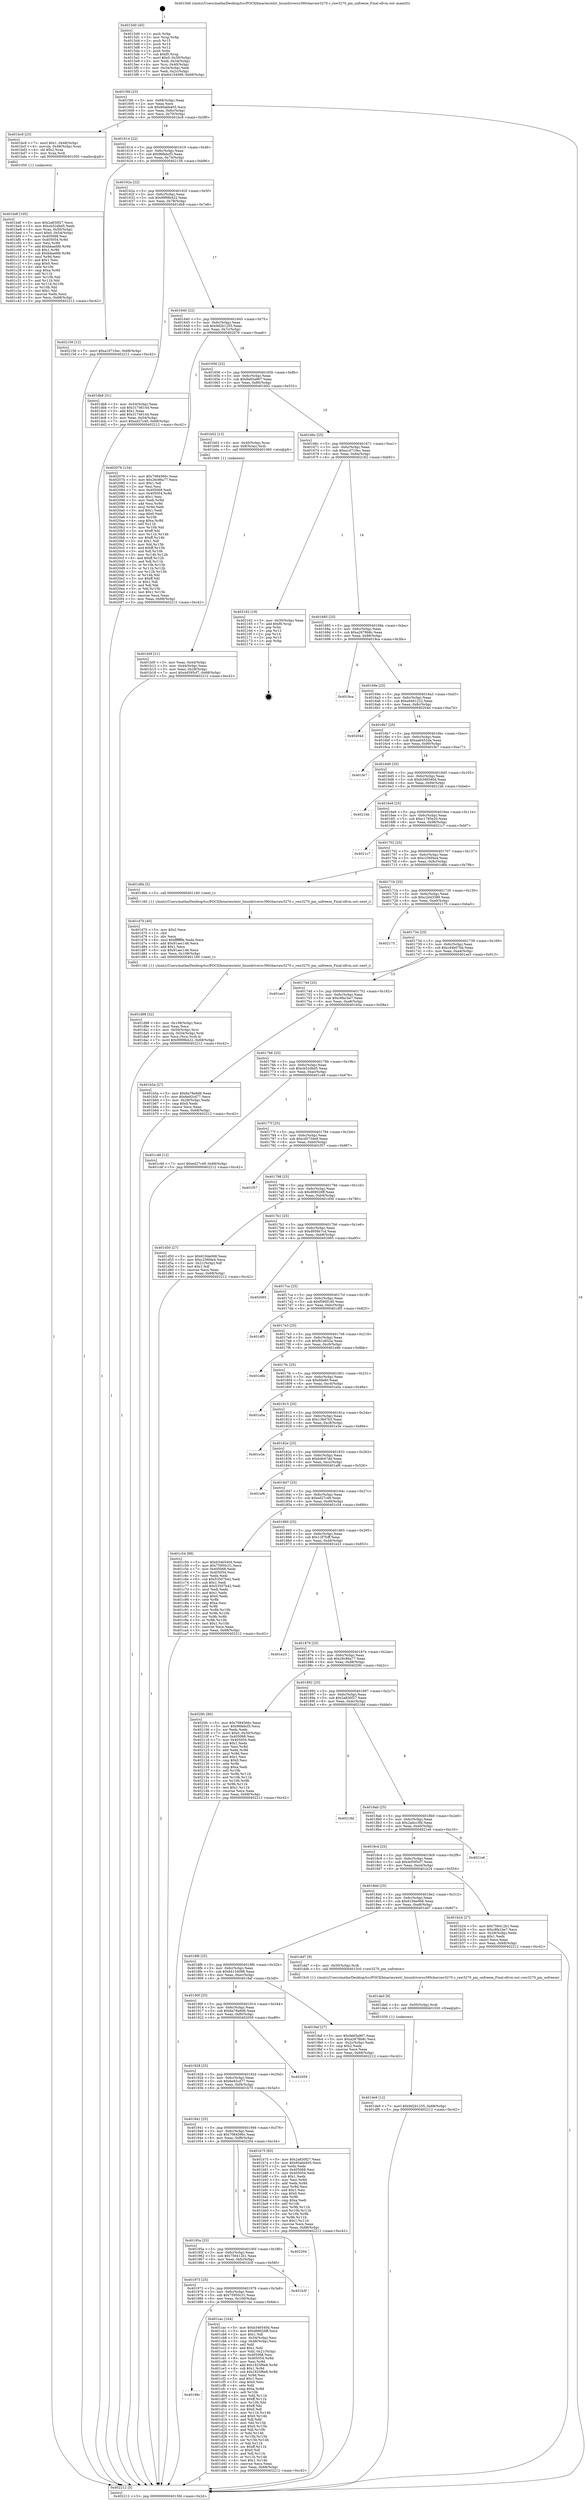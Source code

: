 digraph "0x4015d0" {
  label = "0x4015d0 (/mnt/c/Users/mathe/Desktop/tcc/POCII/binaries/extr_linuxdriverss390charraw3270.c_raw3270_pm_unfreeze_Final-ollvm.out::main(0))"
  labelloc = "t"
  node[shape=record]

  Entry [label="",width=0.3,height=0.3,shape=circle,fillcolor=black,style=filled]
  "0x4015fd" [label="{
     0x4015fd [23]\l
     | [instrs]\l
     &nbsp;&nbsp;0x4015fd \<+3\>: mov -0x68(%rbp),%eax\l
     &nbsp;&nbsp;0x401600 \<+2\>: mov %eax,%ecx\l
     &nbsp;&nbsp;0x401602 \<+6\>: sub $0x80abb405,%ecx\l
     &nbsp;&nbsp;0x401608 \<+3\>: mov %eax,-0x6c(%rbp)\l
     &nbsp;&nbsp;0x40160b \<+3\>: mov %ecx,-0x70(%rbp)\l
     &nbsp;&nbsp;0x40160e \<+6\>: je 0000000000401bc8 \<main+0x5f8\>\l
  }"]
  "0x401bc8" [label="{
     0x401bc8 [23]\l
     | [instrs]\l
     &nbsp;&nbsp;0x401bc8 \<+7\>: movl $0x1,-0x48(%rbp)\l
     &nbsp;&nbsp;0x401bcf \<+4\>: movslq -0x48(%rbp),%rax\l
     &nbsp;&nbsp;0x401bd3 \<+4\>: shl $0x2,%rax\l
     &nbsp;&nbsp;0x401bd7 \<+3\>: mov %rax,%rdi\l
     &nbsp;&nbsp;0x401bda \<+5\>: call 0000000000401050 \<malloc@plt\>\l
     | [calls]\l
     &nbsp;&nbsp;0x401050 \{1\} (unknown)\l
  }"]
  "0x401614" [label="{
     0x401614 [22]\l
     | [instrs]\l
     &nbsp;&nbsp;0x401614 \<+5\>: jmp 0000000000401619 \<main+0x49\>\l
     &nbsp;&nbsp;0x401619 \<+3\>: mov -0x6c(%rbp),%eax\l
     &nbsp;&nbsp;0x40161c \<+5\>: sub $0x96febcf3,%eax\l
     &nbsp;&nbsp;0x401621 \<+3\>: mov %eax,-0x74(%rbp)\l
     &nbsp;&nbsp;0x401624 \<+6\>: je 0000000000402156 \<main+0xb86\>\l
  }"]
  Exit [label="",width=0.3,height=0.3,shape=circle,fillcolor=black,style=filled,peripheries=2]
  "0x402156" [label="{
     0x402156 [12]\l
     | [instrs]\l
     &nbsp;&nbsp;0x402156 \<+7\>: movl $0xa1d710ec,-0x68(%rbp)\l
     &nbsp;&nbsp;0x40215d \<+5\>: jmp 0000000000402212 \<main+0xc42\>\l
  }"]
  "0x40162a" [label="{
     0x40162a [22]\l
     | [instrs]\l
     &nbsp;&nbsp;0x40162a \<+5\>: jmp 000000000040162f \<main+0x5f\>\l
     &nbsp;&nbsp;0x40162f \<+3\>: mov -0x6c(%rbp),%eax\l
     &nbsp;&nbsp;0x401632 \<+5\>: sub $0x9999b422,%eax\l
     &nbsp;&nbsp;0x401637 \<+3\>: mov %eax,-0x78(%rbp)\l
     &nbsp;&nbsp;0x40163a \<+6\>: je 0000000000401db8 \<main+0x7e8\>\l
  }"]
  "0x401de9" [label="{
     0x401de9 [12]\l
     | [instrs]\l
     &nbsp;&nbsp;0x401de9 \<+7\>: movl $0x9d2b1255,-0x68(%rbp)\l
     &nbsp;&nbsp;0x401df0 \<+5\>: jmp 0000000000402212 \<main+0xc42\>\l
  }"]
  "0x401db8" [label="{
     0x401db8 [31]\l
     | [instrs]\l
     &nbsp;&nbsp;0x401db8 \<+3\>: mov -0x54(%rbp),%eax\l
     &nbsp;&nbsp;0x401dbb \<+5\>: sub $0x31746144,%eax\l
     &nbsp;&nbsp;0x401dc0 \<+3\>: add $0x1,%eax\l
     &nbsp;&nbsp;0x401dc3 \<+5\>: add $0x31746144,%eax\l
     &nbsp;&nbsp;0x401dc8 \<+3\>: mov %eax,-0x54(%rbp)\l
     &nbsp;&nbsp;0x401dcb \<+7\>: movl $0xed27c49,-0x68(%rbp)\l
     &nbsp;&nbsp;0x401dd2 \<+5\>: jmp 0000000000402212 \<main+0xc42\>\l
  }"]
  "0x401640" [label="{
     0x401640 [22]\l
     | [instrs]\l
     &nbsp;&nbsp;0x401640 \<+5\>: jmp 0000000000401645 \<main+0x75\>\l
     &nbsp;&nbsp;0x401645 \<+3\>: mov -0x6c(%rbp),%eax\l
     &nbsp;&nbsp;0x401648 \<+5\>: sub $0x9d2b1255,%eax\l
     &nbsp;&nbsp;0x40164d \<+3\>: mov %eax,-0x7c(%rbp)\l
     &nbsp;&nbsp;0x401650 \<+6\>: je 0000000000402076 \<main+0xaa6\>\l
  }"]
  "0x401de0" [label="{
     0x401de0 [9]\l
     | [instrs]\l
     &nbsp;&nbsp;0x401de0 \<+4\>: mov -0x50(%rbp),%rdi\l
     &nbsp;&nbsp;0x401de4 \<+5\>: call 0000000000401030 \<free@plt\>\l
     | [calls]\l
     &nbsp;&nbsp;0x401030 \{1\} (unknown)\l
  }"]
  "0x402076" [label="{
     0x402076 [134]\l
     | [instrs]\l
     &nbsp;&nbsp;0x402076 \<+5\>: mov $0x7084566c,%eax\l
     &nbsp;&nbsp;0x40207b \<+5\>: mov $0x26c86a77,%ecx\l
     &nbsp;&nbsp;0x402080 \<+2\>: mov $0x1,%dl\l
     &nbsp;&nbsp;0x402082 \<+2\>: xor %esi,%esi\l
     &nbsp;&nbsp;0x402084 \<+7\>: mov 0x405068,%edi\l
     &nbsp;&nbsp;0x40208b \<+8\>: mov 0x405054,%r8d\l
     &nbsp;&nbsp;0x402093 \<+3\>: sub $0x1,%esi\l
     &nbsp;&nbsp;0x402096 \<+3\>: mov %edi,%r9d\l
     &nbsp;&nbsp;0x402099 \<+3\>: add %esi,%r9d\l
     &nbsp;&nbsp;0x40209c \<+4\>: imul %r9d,%edi\l
     &nbsp;&nbsp;0x4020a0 \<+3\>: and $0x1,%edi\l
     &nbsp;&nbsp;0x4020a3 \<+3\>: cmp $0x0,%edi\l
     &nbsp;&nbsp;0x4020a6 \<+4\>: sete %r10b\l
     &nbsp;&nbsp;0x4020aa \<+4\>: cmp $0xa,%r8d\l
     &nbsp;&nbsp;0x4020ae \<+4\>: setl %r11b\l
     &nbsp;&nbsp;0x4020b2 \<+3\>: mov %r10b,%bl\l
     &nbsp;&nbsp;0x4020b5 \<+3\>: xor $0xff,%bl\l
     &nbsp;&nbsp;0x4020b8 \<+3\>: mov %r11b,%r14b\l
     &nbsp;&nbsp;0x4020bb \<+4\>: xor $0xff,%r14b\l
     &nbsp;&nbsp;0x4020bf \<+3\>: xor $0x1,%dl\l
     &nbsp;&nbsp;0x4020c2 \<+3\>: mov %bl,%r15b\l
     &nbsp;&nbsp;0x4020c5 \<+4\>: and $0xff,%r15b\l
     &nbsp;&nbsp;0x4020c9 \<+3\>: and %dl,%r10b\l
     &nbsp;&nbsp;0x4020cc \<+3\>: mov %r14b,%r12b\l
     &nbsp;&nbsp;0x4020cf \<+4\>: and $0xff,%r12b\l
     &nbsp;&nbsp;0x4020d3 \<+3\>: and %dl,%r11b\l
     &nbsp;&nbsp;0x4020d6 \<+3\>: or %r10b,%r15b\l
     &nbsp;&nbsp;0x4020d9 \<+3\>: or %r11b,%r12b\l
     &nbsp;&nbsp;0x4020dc \<+3\>: xor %r12b,%r15b\l
     &nbsp;&nbsp;0x4020df \<+3\>: or %r14b,%bl\l
     &nbsp;&nbsp;0x4020e2 \<+3\>: xor $0xff,%bl\l
     &nbsp;&nbsp;0x4020e5 \<+3\>: or $0x1,%dl\l
     &nbsp;&nbsp;0x4020e8 \<+2\>: and %dl,%bl\l
     &nbsp;&nbsp;0x4020ea \<+3\>: or %bl,%r15b\l
     &nbsp;&nbsp;0x4020ed \<+4\>: test $0x1,%r15b\l
     &nbsp;&nbsp;0x4020f1 \<+3\>: cmovne %ecx,%eax\l
     &nbsp;&nbsp;0x4020f4 \<+3\>: mov %eax,-0x68(%rbp)\l
     &nbsp;&nbsp;0x4020f7 \<+5\>: jmp 0000000000402212 \<main+0xc42\>\l
  }"]
  "0x401656" [label="{
     0x401656 [22]\l
     | [instrs]\l
     &nbsp;&nbsp;0x401656 \<+5\>: jmp 000000000040165b \<main+0x8b\>\l
     &nbsp;&nbsp;0x40165b \<+3\>: mov -0x6c(%rbp),%eax\l
     &nbsp;&nbsp;0x40165e \<+5\>: sub $0x9e65a967,%eax\l
     &nbsp;&nbsp;0x401663 \<+3\>: mov %eax,-0x80(%rbp)\l
     &nbsp;&nbsp;0x401666 \<+6\>: je 0000000000401b02 \<main+0x532\>\l
  }"]
  "0x401d98" [label="{
     0x401d98 [32]\l
     | [instrs]\l
     &nbsp;&nbsp;0x401d98 \<+6\>: mov -0x108(%rbp),%ecx\l
     &nbsp;&nbsp;0x401d9e \<+3\>: imul %eax,%ecx\l
     &nbsp;&nbsp;0x401da1 \<+4\>: mov -0x50(%rbp),%rsi\l
     &nbsp;&nbsp;0x401da5 \<+4\>: movslq -0x54(%rbp),%rdi\l
     &nbsp;&nbsp;0x401da9 \<+3\>: mov %ecx,(%rsi,%rdi,4)\l
     &nbsp;&nbsp;0x401dac \<+7\>: movl $0x9999b422,-0x68(%rbp)\l
     &nbsp;&nbsp;0x401db3 \<+5\>: jmp 0000000000402212 \<main+0xc42\>\l
  }"]
  "0x401b02" [label="{
     0x401b02 [13]\l
     | [instrs]\l
     &nbsp;&nbsp;0x401b02 \<+4\>: mov -0x40(%rbp),%rax\l
     &nbsp;&nbsp;0x401b06 \<+4\>: mov 0x8(%rax),%rdi\l
     &nbsp;&nbsp;0x401b0a \<+5\>: call 0000000000401060 \<atoi@plt\>\l
     | [calls]\l
     &nbsp;&nbsp;0x401060 \{1\} (unknown)\l
  }"]
  "0x40166c" [label="{
     0x40166c [25]\l
     | [instrs]\l
     &nbsp;&nbsp;0x40166c \<+5\>: jmp 0000000000401671 \<main+0xa1\>\l
     &nbsp;&nbsp;0x401671 \<+3\>: mov -0x6c(%rbp),%eax\l
     &nbsp;&nbsp;0x401674 \<+5\>: sub $0xa1d710ec,%eax\l
     &nbsp;&nbsp;0x401679 \<+6\>: mov %eax,-0x84(%rbp)\l
     &nbsp;&nbsp;0x40167f \<+6\>: je 0000000000402162 \<main+0xb92\>\l
  }"]
  "0x401d70" [label="{
     0x401d70 [40]\l
     | [instrs]\l
     &nbsp;&nbsp;0x401d70 \<+5\>: mov $0x2,%ecx\l
     &nbsp;&nbsp;0x401d75 \<+1\>: cltd\l
     &nbsp;&nbsp;0x401d76 \<+2\>: idiv %ecx\l
     &nbsp;&nbsp;0x401d78 \<+6\>: imul $0xfffffffe,%edx,%ecx\l
     &nbsp;&nbsp;0x401d7e \<+6\>: add $0x91aec146,%ecx\l
     &nbsp;&nbsp;0x401d84 \<+3\>: add $0x1,%ecx\l
     &nbsp;&nbsp;0x401d87 \<+6\>: sub $0x91aec146,%ecx\l
     &nbsp;&nbsp;0x401d8d \<+6\>: mov %ecx,-0x108(%rbp)\l
     &nbsp;&nbsp;0x401d93 \<+5\>: call 0000000000401160 \<next_i\>\l
     | [calls]\l
     &nbsp;&nbsp;0x401160 \{1\} (/mnt/c/Users/mathe/Desktop/tcc/POCII/binaries/extr_linuxdriverss390charraw3270.c_raw3270_pm_unfreeze_Final-ollvm.out::next_i)\l
  }"]
  "0x402162" [label="{
     0x402162 [19]\l
     | [instrs]\l
     &nbsp;&nbsp;0x402162 \<+3\>: mov -0x30(%rbp),%eax\l
     &nbsp;&nbsp;0x402165 \<+7\>: add $0xf0,%rsp\l
     &nbsp;&nbsp;0x40216c \<+1\>: pop %rbx\l
     &nbsp;&nbsp;0x40216d \<+2\>: pop %r12\l
     &nbsp;&nbsp;0x40216f \<+2\>: pop %r14\l
     &nbsp;&nbsp;0x402171 \<+2\>: pop %r15\l
     &nbsp;&nbsp;0x402173 \<+1\>: pop %rbp\l
     &nbsp;&nbsp;0x402174 \<+1\>: ret\l
  }"]
  "0x401685" [label="{
     0x401685 [25]\l
     | [instrs]\l
     &nbsp;&nbsp;0x401685 \<+5\>: jmp 000000000040168a \<main+0xba\>\l
     &nbsp;&nbsp;0x40168a \<+3\>: mov -0x6c(%rbp),%eax\l
     &nbsp;&nbsp;0x40168d \<+5\>: sub $0xa2678b8c,%eax\l
     &nbsp;&nbsp;0x401692 \<+6\>: mov %eax,-0x88(%rbp)\l
     &nbsp;&nbsp;0x401698 \<+6\>: je 00000000004019ca \<main+0x3fa\>\l
  }"]
  "0x40198c" [label="{
     0x40198c\l
  }", style=dashed]
  "0x4019ca" [label="{
     0x4019ca\l
  }", style=dashed]
  "0x40169e" [label="{
     0x40169e [25]\l
     | [instrs]\l
     &nbsp;&nbsp;0x40169e \<+5\>: jmp 00000000004016a3 \<main+0xd3\>\l
     &nbsp;&nbsp;0x4016a3 \<+3\>: mov -0x6c(%rbp),%eax\l
     &nbsp;&nbsp;0x4016a6 \<+5\>: sub $0xa8461222,%eax\l
     &nbsp;&nbsp;0x4016ab \<+6\>: mov %eax,-0x8c(%rbp)\l
     &nbsp;&nbsp;0x4016b1 \<+6\>: je 000000000040204d \<main+0xa7d\>\l
  }"]
  "0x401cac" [label="{
     0x401cac [164]\l
     | [instrs]\l
     &nbsp;&nbsp;0x401cac \<+5\>: mov $0xb346540d,%eax\l
     &nbsp;&nbsp;0x401cb1 \<+5\>: mov $0xd69026ff,%ecx\l
     &nbsp;&nbsp;0x401cb6 \<+2\>: mov $0x1,%dl\l
     &nbsp;&nbsp;0x401cb8 \<+3\>: mov -0x54(%rbp),%esi\l
     &nbsp;&nbsp;0x401cbb \<+3\>: cmp -0x48(%rbp),%esi\l
     &nbsp;&nbsp;0x401cbe \<+4\>: setl %dil\l
     &nbsp;&nbsp;0x401cc2 \<+4\>: and $0x1,%dil\l
     &nbsp;&nbsp;0x401cc6 \<+4\>: mov %dil,-0x21(%rbp)\l
     &nbsp;&nbsp;0x401cca \<+7\>: mov 0x405068,%esi\l
     &nbsp;&nbsp;0x401cd1 \<+8\>: mov 0x405054,%r8d\l
     &nbsp;&nbsp;0x401cd9 \<+3\>: mov %esi,%r9d\l
     &nbsp;&nbsp;0x401cdc \<+7\>: add $0x1825f6e8,%r9d\l
     &nbsp;&nbsp;0x401ce3 \<+4\>: sub $0x1,%r9d\l
     &nbsp;&nbsp;0x401ce7 \<+7\>: sub $0x1825f6e8,%r9d\l
     &nbsp;&nbsp;0x401cee \<+4\>: imul %r9d,%esi\l
     &nbsp;&nbsp;0x401cf2 \<+3\>: and $0x1,%esi\l
     &nbsp;&nbsp;0x401cf5 \<+3\>: cmp $0x0,%esi\l
     &nbsp;&nbsp;0x401cf8 \<+4\>: sete %dil\l
     &nbsp;&nbsp;0x401cfc \<+4\>: cmp $0xa,%r8d\l
     &nbsp;&nbsp;0x401d00 \<+4\>: setl %r10b\l
     &nbsp;&nbsp;0x401d04 \<+3\>: mov %dil,%r11b\l
     &nbsp;&nbsp;0x401d07 \<+4\>: xor $0xff,%r11b\l
     &nbsp;&nbsp;0x401d0b \<+3\>: mov %r10b,%bl\l
     &nbsp;&nbsp;0x401d0e \<+3\>: xor $0xff,%bl\l
     &nbsp;&nbsp;0x401d11 \<+3\>: xor $0x0,%dl\l
     &nbsp;&nbsp;0x401d14 \<+3\>: mov %r11b,%r14b\l
     &nbsp;&nbsp;0x401d17 \<+4\>: and $0x0,%r14b\l
     &nbsp;&nbsp;0x401d1b \<+3\>: and %dl,%dil\l
     &nbsp;&nbsp;0x401d1e \<+3\>: mov %bl,%r15b\l
     &nbsp;&nbsp;0x401d21 \<+4\>: and $0x0,%r15b\l
     &nbsp;&nbsp;0x401d25 \<+3\>: and %dl,%r10b\l
     &nbsp;&nbsp;0x401d28 \<+3\>: or %dil,%r14b\l
     &nbsp;&nbsp;0x401d2b \<+3\>: or %r10b,%r15b\l
     &nbsp;&nbsp;0x401d2e \<+3\>: xor %r15b,%r14b\l
     &nbsp;&nbsp;0x401d31 \<+3\>: or %bl,%r11b\l
     &nbsp;&nbsp;0x401d34 \<+4\>: xor $0xff,%r11b\l
     &nbsp;&nbsp;0x401d38 \<+3\>: or $0x0,%dl\l
     &nbsp;&nbsp;0x401d3b \<+3\>: and %dl,%r11b\l
     &nbsp;&nbsp;0x401d3e \<+3\>: or %r11b,%r14b\l
     &nbsp;&nbsp;0x401d41 \<+4\>: test $0x1,%r14b\l
     &nbsp;&nbsp;0x401d45 \<+3\>: cmovne %ecx,%eax\l
     &nbsp;&nbsp;0x401d48 \<+3\>: mov %eax,-0x68(%rbp)\l
     &nbsp;&nbsp;0x401d4b \<+5\>: jmp 0000000000402212 \<main+0xc42\>\l
  }"]
  "0x40204d" [label="{
     0x40204d\l
  }", style=dashed]
  "0x4016b7" [label="{
     0x4016b7 [25]\l
     | [instrs]\l
     &nbsp;&nbsp;0x4016b7 \<+5\>: jmp 00000000004016bc \<main+0xec\>\l
     &nbsp;&nbsp;0x4016bc \<+3\>: mov -0x6c(%rbp),%eax\l
     &nbsp;&nbsp;0x4016bf \<+5\>: sub $0xaab452da,%eax\l
     &nbsp;&nbsp;0x4016c4 \<+6\>: mov %eax,-0x90(%rbp)\l
     &nbsp;&nbsp;0x4016ca \<+6\>: je 0000000000401fe7 \<main+0xa17\>\l
  }"]
  "0x401973" [label="{
     0x401973 [25]\l
     | [instrs]\l
     &nbsp;&nbsp;0x401973 \<+5\>: jmp 0000000000401978 \<main+0x3a8\>\l
     &nbsp;&nbsp;0x401978 \<+3\>: mov -0x6c(%rbp),%eax\l
     &nbsp;&nbsp;0x40197b \<+5\>: sub $0x75950c31,%eax\l
     &nbsp;&nbsp;0x401980 \<+6\>: mov %eax,-0x100(%rbp)\l
     &nbsp;&nbsp;0x401986 \<+6\>: je 0000000000401cac \<main+0x6dc\>\l
  }"]
  "0x401fe7" [label="{
     0x401fe7\l
  }", style=dashed]
  "0x4016d0" [label="{
     0x4016d0 [25]\l
     | [instrs]\l
     &nbsp;&nbsp;0x4016d0 \<+5\>: jmp 00000000004016d5 \<main+0x105\>\l
     &nbsp;&nbsp;0x4016d5 \<+3\>: mov -0x6c(%rbp),%eax\l
     &nbsp;&nbsp;0x4016d8 \<+5\>: sub $0xb346540d,%eax\l
     &nbsp;&nbsp;0x4016dd \<+6\>: mov %eax,-0x94(%rbp)\l
     &nbsp;&nbsp;0x4016e3 \<+6\>: je 00000000004021bb \<main+0xbeb\>\l
  }"]
  "0x401b3f" [label="{
     0x401b3f\l
  }", style=dashed]
  "0x4021bb" [label="{
     0x4021bb\l
  }", style=dashed]
  "0x4016e9" [label="{
     0x4016e9 [25]\l
     | [instrs]\l
     &nbsp;&nbsp;0x4016e9 \<+5\>: jmp 00000000004016ee \<main+0x11e\>\l
     &nbsp;&nbsp;0x4016ee \<+3\>: mov -0x6c(%rbp),%eax\l
     &nbsp;&nbsp;0x4016f1 \<+5\>: sub $0xc1785e20,%eax\l
     &nbsp;&nbsp;0x4016f6 \<+6\>: mov %eax,-0x98(%rbp)\l
     &nbsp;&nbsp;0x4016fc \<+6\>: je 00000000004021c7 \<main+0xbf7\>\l
  }"]
  "0x40195a" [label="{
     0x40195a [25]\l
     | [instrs]\l
     &nbsp;&nbsp;0x40195a \<+5\>: jmp 000000000040195f \<main+0x38f\>\l
     &nbsp;&nbsp;0x40195f \<+3\>: mov -0x6c(%rbp),%eax\l
     &nbsp;&nbsp;0x401962 \<+5\>: sub $0x756412b1,%eax\l
     &nbsp;&nbsp;0x401967 \<+6\>: mov %eax,-0xfc(%rbp)\l
     &nbsp;&nbsp;0x40196d \<+6\>: je 0000000000401b3f \<main+0x56f\>\l
  }"]
  "0x4021c7" [label="{
     0x4021c7\l
  }", style=dashed]
  "0x401702" [label="{
     0x401702 [25]\l
     | [instrs]\l
     &nbsp;&nbsp;0x401702 \<+5\>: jmp 0000000000401707 \<main+0x137\>\l
     &nbsp;&nbsp;0x401707 \<+3\>: mov -0x6c(%rbp),%eax\l
     &nbsp;&nbsp;0x40170a \<+5\>: sub $0xc256f4e4,%eax\l
     &nbsp;&nbsp;0x40170f \<+6\>: mov %eax,-0x9c(%rbp)\l
     &nbsp;&nbsp;0x401715 \<+6\>: je 0000000000401d6b \<main+0x79b\>\l
  }"]
  "0x402204" [label="{
     0x402204\l
  }", style=dashed]
  "0x401d6b" [label="{
     0x401d6b [5]\l
     | [instrs]\l
     &nbsp;&nbsp;0x401d6b \<+5\>: call 0000000000401160 \<next_i\>\l
     | [calls]\l
     &nbsp;&nbsp;0x401160 \{1\} (/mnt/c/Users/mathe/Desktop/tcc/POCII/binaries/extr_linuxdriverss390charraw3270.c_raw3270_pm_unfreeze_Final-ollvm.out::next_i)\l
  }"]
  "0x40171b" [label="{
     0x40171b [25]\l
     | [instrs]\l
     &nbsp;&nbsp;0x40171b \<+5\>: jmp 0000000000401720 \<main+0x150\>\l
     &nbsp;&nbsp;0x401720 \<+3\>: mov -0x6c(%rbp),%eax\l
     &nbsp;&nbsp;0x401723 \<+5\>: sub $0xc2d43389,%eax\l
     &nbsp;&nbsp;0x401728 \<+6\>: mov %eax,-0xa0(%rbp)\l
     &nbsp;&nbsp;0x40172e \<+6\>: je 0000000000402175 \<main+0xba5\>\l
  }"]
  "0x401bdf" [label="{
     0x401bdf [105]\l
     | [instrs]\l
     &nbsp;&nbsp;0x401bdf \<+5\>: mov $0x2a830f27,%ecx\l
     &nbsp;&nbsp;0x401be4 \<+5\>: mov $0xcb52dbd5,%edx\l
     &nbsp;&nbsp;0x401be9 \<+4\>: mov %rax,-0x50(%rbp)\l
     &nbsp;&nbsp;0x401bed \<+7\>: movl $0x0,-0x54(%rbp)\l
     &nbsp;&nbsp;0x401bf4 \<+7\>: mov 0x405068,%esi\l
     &nbsp;&nbsp;0x401bfb \<+8\>: mov 0x405054,%r8d\l
     &nbsp;&nbsp;0x401c03 \<+3\>: mov %esi,%r9d\l
     &nbsp;&nbsp;0x401c06 \<+7\>: add $0xbbaefd9,%r9d\l
     &nbsp;&nbsp;0x401c0d \<+4\>: sub $0x1,%r9d\l
     &nbsp;&nbsp;0x401c11 \<+7\>: sub $0xbbaefd9,%r9d\l
     &nbsp;&nbsp;0x401c18 \<+4\>: imul %r9d,%esi\l
     &nbsp;&nbsp;0x401c1c \<+3\>: and $0x1,%esi\l
     &nbsp;&nbsp;0x401c1f \<+3\>: cmp $0x0,%esi\l
     &nbsp;&nbsp;0x401c22 \<+4\>: sete %r10b\l
     &nbsp;&nbsp;0x401c26 \<+4\>: cmp $0xa,%r8d\l
     &nbsp;&nbsp;0x401c2a \<+4\>: setl %r11b\l
     &nbsp;&nbsp;0x401c2e \<+3\>: mov %r10b,%bl\l
     &nbsp;&nbsp;0x401c31 \<+3\>: and %r11b,%bl\l
     &nbsp;&nbsp;0x401c34 \<+3\>: xor %r11b,%r10b\l
     &nbsp;&nbsp;0x401c37 \<+3\>: or %r10b,%bl\l
     &nbsp;&nbsp;0x401c3a \<+3\>: test $0x1,%bl\l
     &nbsp;&nbsp;0x401c3d \<+3\>: cmovne %edx,%ecx\l
     &nbsp;&nbsp;0x401c40 \<+3\>: mov %ecx,-0x68(%rbp)\l
     &nbsp;&nbsp;0x401c43 \<+5\>: jmp 0000000000402212 \<main+0xc42\>\l
  }"]
  "0x402175" [label="{
     0x402175\l
  }", style=dashed]
  "0x401734" [label="{
     0x401734 [25]\l
     | [instrs]\l
     &nbsp;&nbsp;0x401734 \<+5\>: jmp 0000000000401739 \<main+0x169\>\l
     &nbsp;&nbsp;0x401739 \<+3\>: mov -0x6c(%rbp),%eax\l
     &nbsp;&nbsp;0x40173c \<+5\>: sub $0xc44b07bb,%eax\l
     &nbsp;&nbsp;0x401741 \<+6\>: mov %eax,-0xa4(%rbp)\l
     &nbsp;&nbsp;0x401747 \<+6\>: je 0000000000401ee3 \<main+0x913\>\l
  }"]
  "0x401941" [label="{
     0x401941 [25]\l
     | [instrs]\l
     &nbsp;&nbsp;0x401941 \<+5\>: jmp 0000000000401946 \<main+0x376\>\l
     &nbsp;&nbsp;0x401946 \<+3\>: mov -0x6c(%rbp),%eax\l
     &nbsp;&nbsp;0x401949 \<+5\>: sub $0x7084566c,%eax\l
     &nbsp;&nbsp;0x40194e \<+6\>: mov %eax,-0xf8(%rbp)\l
     &nbsp;&nbsp;0x401954 \<+6\>: je 0000000000402204 \<main+0xc34\>\l
  }"]
  "0x401ee3" [label="{
     0x401ee3\l
  }", style=dashed]
  "0x40174d" [label="{
     0x40174d [25]\l
     | [instrs]\l
     &nbsp;&nbsp;0x40174d \<+5\>: jmp 0000000000401752 \<main+0x182\>\l
     &nbsp;&nbsp;0x401752 \<+3\>: mov -0x6c(%rbp),%eax\l
     &nbsp;&nbsp;0x401755 \<+5\>: sub $0xc8fa1be7,%eax\l
     &nbsp;&nbsp;0x40175a \<+6\>: mov %eax,-0xa8(%rbp)\l
     &nbsp;&nbsp;0x401760 \<+6\>: je 0000000000401b5a \<main+0x58a\>\l
  }"]
  "0x401b75" [label="{
     0x401b75 [83]\l
     | [instrs]\l
     &nbsp;&nbsp;0x401b75 \<+5\>: mov $0x2a830f27,%eax\l
     &nbsp;&nbsp;0x401b7a \<+5\>: mov $0x80abb405,%ecx\l
     &nbsp;&nbsp;0x401b7f \<+2\>: xor %edx,%edx\l
     &nbsp;&nbsp;0x401b81 \<+7\>: mov 0x405068,%esi\l
     &nbsp;&nbsp;0x401b88 \<+7\>: mov 0x405054,%edi\l
     &nbsp;&nbsp;0x401b8f \<+3\>: sub $0x1,%edx\l
     &nbsp;&nbsp;0x401b92 \<+3\>: mov %esi,%r8d\l
     &nbsp;&nbsp;0x401b95 \<+3\>: add %edx,%r8d\l
     &nbsp;&nbsp;0x401b98 \<+4\>: imul %r8d,%esi\l
     &nbsp;&nbsp;0x401b9c \<+3\>: and $0x1,%esi\l
     &nbsp;&nbsp;0x401b9f \<+3\>: cmp $0x0,%esi\l
     &nbsp;&nbsp;0x401ba2 \<+4\>: sete %r9b\l
     &nbsp;&nbsp;0x401ba6 \<+3\>: cmp $0xa,%edi\l
     &nbsp;&nbsp;0x401ba9 \<+4\>: setl %r10b\l
     &nbsp;&nbsp;0x401bad \<+3\>: mov %r9b,%r11b\l
     &nbsp;&nbsp;0x401bb0 \<+3\>: and %r10b,%r11b\l
     &nbsp;&nbsp;0x401bb3 \<+3\>: xor %r10b,%r9b\l
     &nbsp;&nbsp;0x401bb6 \<+3\>: or %r9b,%r11b\l
     &nbsp;&nbsp;0x401bb9 \<+4\>: test $0x1,%r11b\l
     &nbsp;&nbsp;0x401bbd \<+3\>: cmovne %ecx,%eax\l
     &nbsp;&nbsp;0x401bc0 \<+3\>: mov %eax,-0x68(%rbp)\l
     &nbsp;&nbsp;0x401bc3 \<+5\>: jmp 0000000000402212 \<main+0xc42\>\l
  }"]
  "0x401b5a" [label="{
     0x401b5a [27]\l
     | [instrs]\l
     &nbsp;&nbsp;0x401b5a \<+5\>: mov $0x6a78a9d6,%eax\l
     &nbsp;&nbsp;0x401b5f \<+5\>: mov $0x6e92cd77,%ecx\l
     &nbsp;&nbsp;0x401b64 \<+3\>: mov -0x28(%rbp),%edx\l
     &nbsp;&nbsp;0x401b67 \<+3\>: cmp $0x0,%edx\l
     &nbsp;&nbsp;0x401b6a \<+3\>: cmove %ecx,%eax\l
     &nbsp;&nbsp;0x401b6d \<+3\>: mov %eax,-0x68(%rbp)\l
     &nbsp;&nbsp;0x401b70 \<+5\>: jmp 0000000000402212 \<main+0xc42\>\l
  }"]
  "0x401766" [label="{
     0x401766 [25]\l
     | [instrs]\l
     &nbsp;&nbsp;0x401766 \<+5\>: jmp 000000000040176b \<main+0x19b\>\l
     &nbsp;&nbsp;0x40176b \<+3\>: mov -0x6c(%rbp),%eax\l
     &nbsp;&nbsp;0x40176e \<+5\>: sub $0xcb52dbd5,%eax\l
     &nbsp;&nbsp;0x401773 \<+6\>: mov %eax,-0xac(%rbp)\l
     &nbsp;&nbsp;0x401779 \<+6\>: je 0000000000401c48 \<main+0x678\>\l
  }"]
  "0x401928" [label="{
     0x401928 [25]\l
     | [instrs]\l
     &nbsp;&nbsp;0x401928 \<+5\>: jmp 000000000040192d \<main+0x35d\>\l
     &nbsp;&nbsp;0x40192d \<+3\>: mov -0x6c(%rbp),%eax\l
     &nbsp;&nbsp;0x401930 \<+5\>: sub $0x6e92cd77,%eax\l
     &nbsp;&nbsp;0x401935 \<+6\>: mov %eax,-0xf4(%rbp)\l
     &nbsp;&nbsp;0x40193b \<+6\>: je 0000000000401b75 \<main+0x5a5\>\l
  }"]
  "0x401c48" [label="{
     0x401c48 [12]\l
     | [instrs]\l
     &nbsp;&nbsp;0x401c48 \<+7\>: movl $0xed27c49,-0x68(%rbp)\l
     &nbsp;&nbsp;0x401c4f \<+5\>: jmp 0000000000402212 \<main+0xc42\>\l
  }"]
  "0x40177f" [label="{
     0x40177f [25]\l
     | [instrs]\l
     &nbsp;&nbsp;0x40177f \<+5\>: jmp 0000000000401784 \<main+0x1b4\>\l
     &nbsp;&nbsp;0x401784 \<+3\>: mov -0x6c(%rbp),%eax\l
     &nbsp;&nbsp;0x401787 \<+5\>: sub $0xcd5734e9,%eax\l
     &nbsp;&nbsp;0x40178c \<+6\>: mov %eax,-0xb0(%rbp)\l
     &nbsp;&nbsp;0x401792 \<+6\>: je 0000000000401f57 \<main+0x987\>\l
  }"]
  "0x402059" [label="{
     0x402059\l
  }", style=dashed]
  "0x401f57" [label="{
     0x401f57\l
  }", style=dashed]
  "0x401798" [label="{
     0x401798 [25]\l
     | [instrs]\l
     &nbsp;&nbsp;0x401798 \<+5\>: jmp 000000000040179d \<main+0x1cd\>\l
     &nbsp;&nbsp;0x40179d \<+3\>: mov -0x6c(%rbp),%eax\l
     &nbsp;&nbsp;0x4017a0 \<+5\>: sub $0xd69026ff,%eax\l
     &nbsp;&nbsp;0x4017a5 \<+6\>: mov %eax,-0xb4(%rbp)\l
     &nbsp;&nbsp;0x4017ab \<+6\>: je 0000000000401d50 \<main+0x780\>\l
  }"]
  "0x401b0f" [label="{
     0x401b0f [21]\l
     | [instrs]\l
     &nbsp;&nbsp;0x401b0f \<+3\>: mov %eax,-0x44(%rbp)\l
     &nbsp;&nbsp;0x401b12 \<+3\>: mov -0x44(%rbp),%eax\l
     &nbsp;&nbsp;0x401b15 \<+3\>: mov %eax,-0x28(%rbp)\l
     &nbsp;&nbsp;0x401b18 \<+7\>: movl $0x4d595cf7,-0x68(%rbp)\l
     &nbsp;&nbsp;0x401b1f \<+5\>: jmp 0000000000402212 \<main+0xc42\>\l
  }"]
  "0x401d50" [label="{
     0x401d50 [27]\l
     | [instrs]\l
     &nbsp;&nbsp;0x401d50 \<+5\>: mov $0x6194e068,%eax\l
     &nbsp;&nbsp;0x401d55 \<+5\>: mov $0xc256f4e4,%ecx\l
     &nbsp;&nbsp;0x401d5a \<+3\>: mov -0x21(%rbp),%dl\l
     &nbsp;&nbsp;0x401d5d \<+3\>: test $0x1,%dl\l
     &nbsp;&nbsp;0x401d60 \<+3\>: cmovne %ecx,%eax\l
     &nbsp;&nbsp;0x401d63 \<+3\>: mov %eax,-0x68(%rbp)\l
     &nbsp;&nbsp;0x401d66 \<+5\>: jmp 0000000000402212 \<main+0xc42\>\l
  }"]
  "0x4017b1" [label="{
     0x4017b1 [25]\l
     | [instrs]\l
     &nbsp;&nbsp;0x4017b1 \<+5\>: jmp 00000000004017b6 \<main+0x1e6\>\l
     &nbsp;&nbsp;0x4017b6 \<+3\>: mov -0x6c(%rbp),%eax\l
     &nbsp;&nbsp;0x4017b9 \<+5\>: sub $0xd956b7cd,%eax\l
     &nbsp;&nbsp;0x4017be \<+6\>: mov %eax,-0xb8(%rbp)\l
     &nbsp;&nbsp;0x4017c4 \<+6\>: je 0000000000402065 \<main+0xa95\>\l
  }"]
  "0x4015d0" [label="{
     0x4015d0 [45]\l
     | [instrs]\l
     &nbsp;&nbsp;0x4015d0 \<+1\>: push %rbp\l
     &nbsp;&nbsp;0x4015d1 \<+3\>: mov %rsp,%rbp\l
     &nbsp;&nbsp;0x4015d4 \<+2\>: push %r15\l
     &nbsp;&nbsp;0x4015d6 \<+2\>: push %r14\l
     &nbsp;&nbsp;0x4015d8 \<+2\>: push %r12\l
     &nbsp;&nbsp;0x4015da \<+1\>: push %rbx\l
     &nbsp;&nbsp;0x4015db \<+7\>: sub $0xf0,%rsp\l
     &nbsp;&nbsp;0x4015e2 \<+7\>: movl $0x0,-0x30(%rbp)\l
     &nbsp;&nbsp;0x4015e9 \<+3\>: mov %edi,-0x34(%rbp)\l
     &nbsp;&nbsp;0x4015ec \<+4\>: mov %rsi,-0x40(%rbp)\l
     &nbsp;&nbsp;0x4015f0 \<+3\>: mov -0x34(%rbp),%edi\l
     &nbsp;&nbsp;0x4015f3 \<+3\>: mov %edi,-0x2c(%rbp)\l
     &nbsp;&nbsp;0x4015f6 \<+7\>: movl $0x64154098,-0x68(%rbp)\l
  }"]
  "0x402065" [label="{
     0x402065\l
  }", style=dashed]
  "0x4017ca" [label="{
     0x4017ca [25]\l
     | [instrs]\l
     &nbsp;&nbsp;0x4017ca \<+5\>: jmp 00000000004017cf \<main+0x1ff\>\l
     &nbsp;&nbsp;0x4017cf \<+3\>: mov -0x6c(%rbp),%eax\l
     &nbsp;&nbsp;0x4017d2 \<+5\>: sub $0xf580f1d0,%eax\l
     &nbsp;&nbsp;0x4017d7 \<+6\>: mov %eax,-0xbc(%rbp)\l
     &nbsp;&nbsp;0x4017dd \<+6\>: je 0000000000401df5 \<main+0x825\>\l
  }"]
  "0x402212" [label="{
     0x402212 [5]\l
     | [instrs]\l
     &nbsp;&nbsp;0x402212 \<+5\>: jmp 00000000004015fd \<main+0x2d\>\l
  }"]
  "0x401df5" [label="{
     0x401df5\l
  }", style=dashed]
  "0x4017e3" [label="{
     0x4017e3 [25]\l
     | [instrs]\l
     &nbsp;&nbsp;0x4017e3 \<+5\>: jmp 00000000004017e8 \<main+0x218\>\l
     &nbsp;&nbsp;0x4017e8 \<+3\>: mov -0x6c(%rbp),%eax\l
     &nbsp;&nbsp;0x4017eb \<+5\>: sub $0xfb1e652a,%eax\l
     &nbsp;&nbsp;0x4017f0 \<+6\>: mov %eax,-0xc0(%rbp)\l
     &nbsp;&nbsp;0x4017f6 \<+6\>: je 0000000000401e8b \<main+0x8bb\>\l
  }"]
  "0x40190f" [label="{
     0x40190f [25]\l
     | [instrs]\l
     &nbsp;&nbsp;0x40190f \<+5\>: jmp 0000000000401914 \<main+0x344\>\l
     &nbsp;&nbsp;0x401914 \<+3\>: mov -0x6c(%rbp),%eax\l
     &nbsp;&nbsp;0x401917 \<+5\>: sub $0x6a78a9d6,%eax\l
     &nbsp;&nbsp;0x40191c \<+6\>: mov %eax,-0xf0(%rbp)\l
     &nbsp;&nbsp;0x401922 \<+6\>: je 0000000000402059 \<main+0xa89\>\l
  }"]
  "0x401e8b" [label="{
     0x401e8b\l
  }", style=dashed]
  "0x4017fc" [label="{
     0x4017fc [25]\l
     | [instrs]\l
     &nbsp;&nbsp;0x4017fc \<+5\>: jmp 0000000000401801 \<main+0x231\>\l
     &nbsp;&nbsp;0x401801 \<+3\>: mov -0x6c(%rbp),%eax\l
     &nbsp;&nbsp;0x401804 \<+5\>: sub $0xdde80,%eax\l
     &nbsp;&nbsp;0x401809 \<+6\>: mov %eax,-0xc4(%rbp)\l
     &nbsp;&nbsp;0x40180f \<+6\>: je 0000000000401a5a \<main+0x48a\>\l
  }"]
  "0x4019af" [label="{
     0x4019af [27]\l
     | [instrs]\l
     &nbsp;&nbsp;0x4019af \<+5\>: mov $0x9e65a967,%eax\l
     &nbsp;&nbsp;0x4019b4 \<+5\>: mov $0xa2678b8c,%ecx\l
     &nbsp;&nbsp;0x4019b9 \<+3\>: mov -0x2c(%rbp),%edx\l
     &nbsp;&nbsp;0x4019bc \<+3\>: cmp $0x2,%edx\l
     &nbsp;&nbsp;0x4019bf \<+3\>: cmovne %ecx,%eax\l
     &nbsp;&nbsp;0x4019c2 \<+3\>: mov %eax,-0x68(%rbp)\l
     &nbsp;&nbsp;0x4019c5 \<+5\>: jmp 0000000000402212 \<main+0xc42\>\l
  }"]
  "0x401a5a" [label="{
     0x401a5a\l
  }", style=dashed]
  "0x401815" [label="{
     0x401815 [25]\l
     | [instrs]\l
     &nbsp;&nbsp;0x401815 \<+5\>: jmp 000000000040181a \<main+0x24a\>\l
     &nbsp;&nbsp;0x40181a \<+3\>: mov -0x6c(%rbp),%eax\l
     &nbsp;&nbsp;0x40181d \<+5\>: sub $0x136d7b3,%eax\l
     &nbsp;&nbsp;0x401822 \<+6\>: mov %eax,-0xc8(%rbp)\l
     &nbsp;&nbsp;0x401828 \<+6\>: je 0000000000401e3e \<main+0x86e\>\l
  }"]
  "0x4018f6" [label="{
     0x4018f6 [25]\l
     | [instrs]\l
     &nbsp;&nbsp;0x4018f6 \<+5\>: jmp 00000000004018fb \<main+0x32b\>\l
     &nbsp;&nbsp;0x4018fb \<+3\>: mov -0x6c(%rbp),%eax\l
     &nbsp;&nbsp;0x4018fe \<+5\>: sub $0x64154098,%eax\l
     &nbsp;&nbsp;0x401903 \<+6\>: mov %eax,-0xec(%rbp)\l
     &nbsp;&nbsp;0x401909 \<+6\>: je 00000000004019af \<main+0x3df\>\l
  }"]
  "0x401e3e" [label="{
     0x401e3e\l
  }", style=dashed]
  "0x40182e" [label="{
     0x40182e [25]\l
     | [instrs]\l
     &nbsp;&nbsp;0x40182e \<+5\>: jmp 0000000000401833 \<main+0x263\>\l
     &nbsp;&nbsp;0x401833 \<+3\>: mov -0x6c(%rbp),%eax\l
     &nbsp;&nbsp;0x401836 \<+5\>: sub $0xb4647dd,%eax\l
     &nbsp;&nbsp;0x40183b \<+6\>: mov %eax,-0xcc(%rbp)\l
     &nbsp;&nbsp;0x401841 \<+6\>: je 0000000000401af6 \<main+0x526\>\l
  }"]
  "0x401dd7" [label="{
     0x401dd7 [9]\l
     | [instrs]\l
     &nbsp;&nbsp;0x401dd7 \<+4\>: mov -0x50(%rbp),%rdi\l
     &nbsp;&nbsp;0x401ddb \<+5\>: call 00000000004015c0 \<raw3270_pm_unfreeze\>\l
     | [calls]\l
     &nbsp;&nbsp;0x4015c0 \{1\} (/mnt/c/Users/mathe/Desktop/tcc/POCII/binaries/extr_linuxdriverss390charraw3270.c_raw3270_pm_unfreeze_Final-ollvm.out::raw3270_pm_unfreeze)\l
  }"]
  "0x401af6" [label="{
     0x401af6\l
  }", style=dashed]
  "0x401847" [label="{
     0x401847 [25]\l
     | [instrs]\l
     &nbsp;&nbsp;0x401847 \<+5\>: jmp 000000000040184c \<main+0x27c\>\l
     &nbsp;&nbsp;0x40184c \<+3\>: mov -0x6c(%rbp),%eax\l
     &nbsp;&nbsp;0x40184f \<+5\>: sub $0xed27c49,%eax\l
     &nbsp;&nbsp;0x401854 \<+6\>: mov %eax,-0xd0(%rbp)\l
     &nbsp;&nbsp;0x40185a \<+6\>: je 0000000000401c54 \<main+0x684\>\l
  }"]
  "0x4018dd" [label="{
     0x4018dd [25]\l
     | [instrs]\l
     &nbsp;&nbsp;0x4018dd \<+5\>: jmp 00000000004018e2 \<main+0x312\>\l
     &nbsp;&nbsp;0x4018e2 \<+3\>: mov -0x6c(%rbp),%eax\l
     &nbsp;&nbsp;0x4018e5 \<+5\>: sub $0x6194e068,%eax\l
     &nbsp;&nbsp;0x4018ea \<+6\>: mov %eax,-0xe8(%rbp)\l
     &nbsp;&nbsp;0x4018f0 \<+6\>: je 0000000000401dd7 \<main+0x807\>\l
  }"]
  "0x401c54" [label="{
     0x401c54 [88]\l
     | [instrs]\l
     &nbsp;&nbsp;0x401c54 \<+5\>: mov $0xb346540d,%eax\l
     &nbsp;&nbsp;0x401c59 \<+5\>: mov $0x75950c31,%ecx\l
     &nbsp;&nbsp;0x401c5e \<+7\>: mov 0x405068,%edx\l
     &nbsp;&nbsp;0x401c65 \<+7\>: mov 0x405054,%esi\l
     &nbsp;&nbsp;0x401c6c \<+2\>: mov %edx,%edi\l
     &nbsp;&nbsp;0x401c6e \<+6\>: sub $0x53507b42,%edi\l
     &nbsp;&nbsp;0x401c74 \<+3\>: sub $0x1,%edi\l
     &nbsp;&nbsp;0x401c77 \<+6\>: add $0x53507b42,%edi\l
     &nbsp;&nbsp;0x401c7d \<+3\>: imul %edi,%edx\l
     &nbsp;&nbsp;0x401c80 \<+3\>: and $0x1,%edx\l
     &nbsp;&nbsp;0x401c83 \<+3\>: cmp $0x0,%edx\l
     &nbsp;&nbsp;0x401c86 \<+4\>: sete %r8b\l
     &nbsp;&nbsp;0x401c8a \<+3\>: cmp $0xa,%esi\l
     &nbsp;&nbsp;0x401c8d \<+4\>: setl %r9b\l
     &nbsp;&nbsp;0x401c91 \<+3\>: mov %r8b,%r10b\l
     &nbsp;&nbsp;0x401c94 \<+3\>: and %r9b,%r10b\l
     &nbsp;&nbsp;0x401c97 \<+3\>: xor %r9b,%r8b\l
     &nbsp;&nbsp;0x401c9a \<+3\>: or %r8b,%r10b\l
     &nbsp;&nbsp;0x401c9d \<+4\>: test $0x1,%r10b\l
     &nbsp;&nbsp;0x401ca1 \<+3\>: cmovne %ecx,%eax\l
     &nbsp;&nbsp;0x401ca4 \<+3\>: mov %eax,-0x68(%rbp)\l
     &nbsp;&nbsp;0x401ca7 \<+5\>: jmp 0000000000402212 \<main+0xc42\>\l
  }"]
  "0x401860" [label="{
     0x401860 [25]\l
     | [instrs]\l
     &nbsp;&nbsp;0x401860 \<+5\>: jmp 0000000000401865 \<main+0x295\>\l
     &nbsp;&nbsp;0x401865 \<+3\>: mov -0x6c(%rbp),%eax\l
     &nbsp;&nbsp;0x401868 \<+5\>: sub $0x12f7fcff,%eax\l
     &nbsp;&nbsp;0x40186d \<+6\>: mov %eax,-0xd4(%rbp)\l
     &nbsp;&nbsp;0x401873 \<+6\>: je 0000000000401e23 \<main+0x853\>\l
  }"]
  "0x401b24" [label="{
     0x401b24 [27]\l
     | [instrs]\l
     &nbsp;&nbsp;0x401b24 \<+5\>: mov $0x756412b1,%eax\l
     &nbsp;&nbsp;0x401b29 \<+5\>: mov $0xc8fa1be7,%ecx\l
     &nbsp;&nbsp;0x401b2e \<+3\>: mov -0x28(%rbp),%edx\l
     &nbsp;&nbsp;0x401b31 \<+3\>: cmp $0x1,%edx\l
     &nbsp;&nbsp;0x401b34 \<+3\>: cmovl %ecx,%eax\l
     &nbsp;&nbsp;0x401b37 \<+3\>: mov %eax,-0x68(%rbp)\l
     &nbsp;&nbsp;0x401b3a \<+5\>: jmp 0000000000402212 \<main+0xc42\>\l
  }"]
  "0x401e23" [label="{
     0x401e23\l
  }", style=dashed]
  "0x401879" [label="{
     0x401879 [25]\l
     | [instrs]\l
     &nbsp;&nbsp;0x401879 \<+5\>: jmp 000000000040187e \<main+0x2ae\>\l
     &nbsp;&nbsp;0x40187e \<+3\>: mov -0x6c(%rbp),%eax\l
     &nbsp;&nbsp;0x401881 \<+5\>: sub $0x26c86a77,%eax\l
     &nbsp;&nbsp;0x401886 \<+6\>: mov %eax,-0xd8(%rbp)\l
     &nbsp;&nbsp;0x40188c \<+6\>: je 00000000004020fc \<main+0xb2c\>\l
  }"]
  "0x4018c4" [label="{
     0x4018c4 [25]\l
     | [instrs]\l
     &nbsp;&nbsp;0x4018c4 \<+5\>: jmp 00000000004018c9 \<main+0x2f9\>\l
     &nbsp;&nbsp;0x4018c9 \<+3\>: mov -0x6c(%rbp),%eax\l
     &nbsp;&nbsp;0x4018cc \<+5\>: sub $0x4d595cf7,%eax\l
     &nbsp;&nbsp;0x4018d1 \<+6\>: mov %eax,-0xe4(%rbp)\l
     &nbsp;&nbsp;0x4018d7 \<+6\>: je 0000000000401b24 \<main+0x554\>\l
  }"]
  "0x4020fc" [label="{
     0x4020fc [90]\l
     | [instrs]\l
     &nbsp;&nbsp;0x4020fc \<+5\>: mov $0x7084566c,%eax\l
     &nbsp;&nbsp;0x402101 \<+5\>: mov $0x96febcf3,%ecx\l
     &nbsp;&nbsp;0x402106 \<+2\>: xor %edx,%edx\l
     &nbsp;&nbsp;0x402108 \<+7\>: movl $0x0,-0x30(%rbp)\l
     &nbsp;&nbsp;0x40210f \<+7\>: mov 0x405068,%esi\l
     &nbsp;&nbsp;0x402116 \<+7\>: mov 0x405054,%edi\l
     &nbsp;&nbsp;0x40211d \<+3\>: sub $0x1,%edx\l
     &nbsp;&nbsp;0x402120 \<+3\>: mov %esi,%r8d\l
     &nbsp;&nbsp;0x402123 \<+3\>: add %edx,%r8d\l
     &nbsp;&nbsp;0x402126 \<+4\>: imul %r8d,%esi\l
     &nbsp;&nbsp;0x40212a \<+3\>: and $0x1,%esi\l
     &nbsp;&nbsp;0x40212d \<+3\>: cmp $0x0,%esi\l
     &nbsp;&nbsp;0x402130 \<+4\>: sete %r9b\l
     &nbsp;&nbsp;0x402134 \<+3\>: cmp $0xa,%edi\l
     &nbsp;&nbsp;0x402137 \<+4\>: setl %r10b\l
     &nbsp;&nbsp;0x40213b \<+3\>: mov %r9b,%r11b\l
     &nbsp;&nbsp;0x40213e \<+3\>: and %r10b,%r11b\l
     &nbsp;&nbsp;0x402141 \<+3\>: xor %r10b,%r9b\l
     &nbsp;&nbsp;0x402144 \<+3\>: or %r9b,%r11b\l
     &nbsp;&nbsp;0x402147 \<+4\>: test $0x1,%r11b\l
     &nbsp;&nbsp;0x40214b \<+3\>: cmovne %ecx,%eax\l
     &nbsp;&nbsp;0x40214e \<+3\>: mov %eax,-0x68(%rbp)\l
     &nbsp;&nbsp;0x402151 \<+5\>: jmp 0000000000402212 \<main+0xc42\>\l
  }"]
  "0x401892" [label="{
     0x401892 [25]\l
     | [instrs]\l
     &nbsp;&nbsp;0x401892 \<+5\>: jmp 0000000000401897 \<main+0x2c7\>\l
     &nbsp;&nbsp;0x401897 \<+3\>: mov -0x6c(%rbp),%eax\l
     &nbsp;&nbsp;0x40189a \<+5\>: sub $0x2a830f27,%eax\l
     &nbsp;&nbsp;0x40189f \<+6\>: mov %eax,-0xdc(%rbp)\l
     &nbsp;&nbsp;0x4018a5 \<+6\>: je 000000000040218d \<main+0xbbd\>\l
  }"]
  "0x4021e6" [label="{
     0x4021e6\l
  }", style=dashed]
  "0x40218d" [label="{
     0x40218d\l
  }", style=dashed]
  "0x4018ab" [label="{
     0x4018ab [25]\l
     | [instrs]\l
     &nbsp;&nbsp;0x4018ab \<+5\>: jmp 00000000004018b0 \<main+0x2e0\>\l
     &nbsp;&nbsp;0x4018b0 \<+3\>: mov -0x6c(%rbp),%eax\l
     &nbsp;&nbsp;0x4018b3 \<+5\>: sub $0x2adcc3fd,%eax\l
     &nbsp;&nbsp;0x4018b8 \<+6\>: mov %eax,-0xe0(%rbp)\l
     &nbsp;&nbsp;0x4018be \<+6\>: je 00000000004021e6 \<main+0xc16\>\l
  }"]
  Entry -> "0x4015d0" [label=" 1"]
  "0x4015fd" -> "0x401bc8" [label=" 1"]
  "0x4015fd" -> "0x401614" [label=" 19"]
  "0x402162" -> Exit [label=" 1"]
  "0x401614" -> "0x402156" [label=" 1"]
  "0x401614" -> "0x40162a" [label=" 18"]
  "0x402156" -> "0x402212" [label=" 1"]
  "0x40162a" -> "0x401db8" [label=" 1"]
  "0x40162a" -> "0x401640" [label=" 17"]
  "0x4020fc" -> "0x402212" [label=" 1"]
  "0x401640" -> "0x402076" [label=" 1"]
  "0x401640" -> "0x401656" [label=" 16"]
  "0x402076" -> "0x402212" [label=" 1"]
  "0x401656" -> "0x401b02" [label=" 1"]
  "0x401656" -> "0x40166c" [label=" 15"]
  "0x401de9" -> "0x402212" [label=" 1"]
  "0x40166c" -> "0x402162" [label=" 1"]
  "0x40166c" -> "0x401685" [label=" 14"]
  "0x401de0" -> "0x401de9" [label=" 1"]
  "0x401685" -> "0x4019ca" [label=" 0"]
  "0x401685" -> "0x40169e" [label=" 14"]
  "0x401dd7" -> "0x401de0" [label=" 1"]
  "0x40169e" -> "0x40204d" [label=" 0"]
  "0x40169e" -> "0x4016b7" [label=" 14"]
  "0x401db8" -> "0x402212" [label=" 1"]
  "0x4016b7" -> "0x401fe7" [label=" 0"]
  "0x4016b7" -> "0x4016d0" [label=" 14"]
  "0x401d70" -> "0x401d98" [label=" 1"]
  "0x4016d0" -> "0x4021bb" [label=" 0"]
  "0x4016d0" -> "0x4016e9" [label=" 14"]
  "0x401d6b" -> "0x401d70" [label=" 1"]
  "0x4016e9" -> "0x4021c7" [label=" 0"]
  "0x4016e9" -> "0x401702" [label=" 14"]
  "0x401cac" -> "0x402212" [label=" 2"]
  "0x401702" -> "0x401d6b" [label=" 1"]
  "0x401702" -> "0x40171b" [label=" 13"]
  "0x401973" -> "0x40198c" [label=" 0"]
  "0x40171b" -> "0x402175" [label=" 0"]
  "0x40171b" -> "0x401734" [label=" 13"]
  "0x401d98" -> "0x402212" [label=" 1"]
  "0x401734" -> "0x401ee3" [label=" 0"]
  "0x401734" -> "0x40174d" [label=" 13"]
  "0x40195a" -> "0x401973" [label=" 2"]
  "0x40174d" -> "0x401b5a" [label=" 1"]
  "0x40174d" -> "0x401766" [label=" 12"]
  "0x40195a" -> "0x401b3f" [label=" 0"]
  "0x401766" -> "0x401c48" [label=" 1"]
  "0x401766" -> "0x40177f" [label=" 11"]
  "0x401941" -> "0x40195a" [label=" 2"]
  "0x40177f" -> "0x401f57" [label=" 0"]
  "0x40177f" -> "0x401798" [label=" 11"]
  "0x401941" -> "0x402204" [label=" 0"]
  "0x401798" -> "0x401d50" [label=" 2"]
  "0x401798" -> "0x4017b1" [label=" 9"]
  "0x401c54" -> "0x402212" [label=" 2"]
  "0x4017b1" -> "0x402065" [label=" 0"]
  "0x4017b1" -> "0x4017ca" [label=" 9"]
  "0x401c48" -> "0x402212" [label=" 1"]
  "0x4017ca" -> "0x401df5" [label=" 0"]
  "0x4017ca" -> "0x4017e3" [label=" 9"]
  "0x401bdf" -> "0x402212" [label=" 1"]
  "0x4017e3" -> "0x401e8b" [label=" 0"]
  "0x4017e3" -> "0x4017fc" [label=" 9"]
  "0x401bc8" -> "0x401bdf" [label=" 1"]
  "0x4017fc" -> "0x401a5a" [label=" 0"]
  "0x4017fc" -> "0x401815" [label=" 9"]
  "0x401b75" -> "0x402212" [label=" 1"]
  "0x401815" -> "0x401e3e" [label=" 0"]
  "0x401815" -> "0x40182e" [label=" 9"]
  "0x401928" -> "0x401b75" [label=" 1"]
  "0x40182e" -> "0x401af6" [label=" 0"]
  "0x40182e" -> "0x401847" [label=" 9"]
  "0x401d50" -> "0x402212" [label=" 2"]
  "0x401847" -> "0x401c54" [label=" 2"]
  "0x401847" -> "0x401860" [label=" 7"]
  "0x40190f" -> "0x402059" [label=" 0"]
  "0x401860" -> "0x401e23" [label=" 0"]
  "0x401860" -> "0x401879" [label=" 7"]
  "0x401973" -> "0x401cac" [label=" 2"]
  "0x401879" -> "0x4020fc" [label=" 1"]
  "0x401879" -> "0x401892" [label=" 6"]
  "0x401b24" -> "0x402212" [label=" 1"]
  "0x401892" -> "0x40218d" [label=" 0"]
  "0x401892" -> "0x4018ab" [label=" 6"]
  "0x401b0f" -> "0x402212" [label=" 1"]
  "0x4018ab" -> "0x4021e6" [label=" 0"]
  "0x4018ab" -> "0x4018c4" [label=" 6"]
  "0x401b5a" -> "0x402212" [label=" 1"]
  "0x4018c4" -> "0x401b24" [label=" 1"]
  "0x4018c4" -> "0x4018dd" [label=" 5"]
  "0x40190f" -> "0x401928" [label=" 3"]
  "0x4018dd" -> "0x401dd7" [label=" 1"]
  "0x4018dd" -> "0x4018f6" [label=" 4"]
  "0x401928" -> "0x401941" [label=" 2"]
  "0x4018f6" -> "0x4019af" [label=" 1"]
  "0x4018f6" -> "0x40190f" [label=" 3"]
  "0x4019af" -> "0x402212" [label=" 1"]
  "0x4015d0" -> "0x4015fd" [label=" 1"]
  "0x402212" -> "0x4015fd" [label=" 19"]
  "0x401b02" -> "0x401b0f" [label=" 1"]
}
